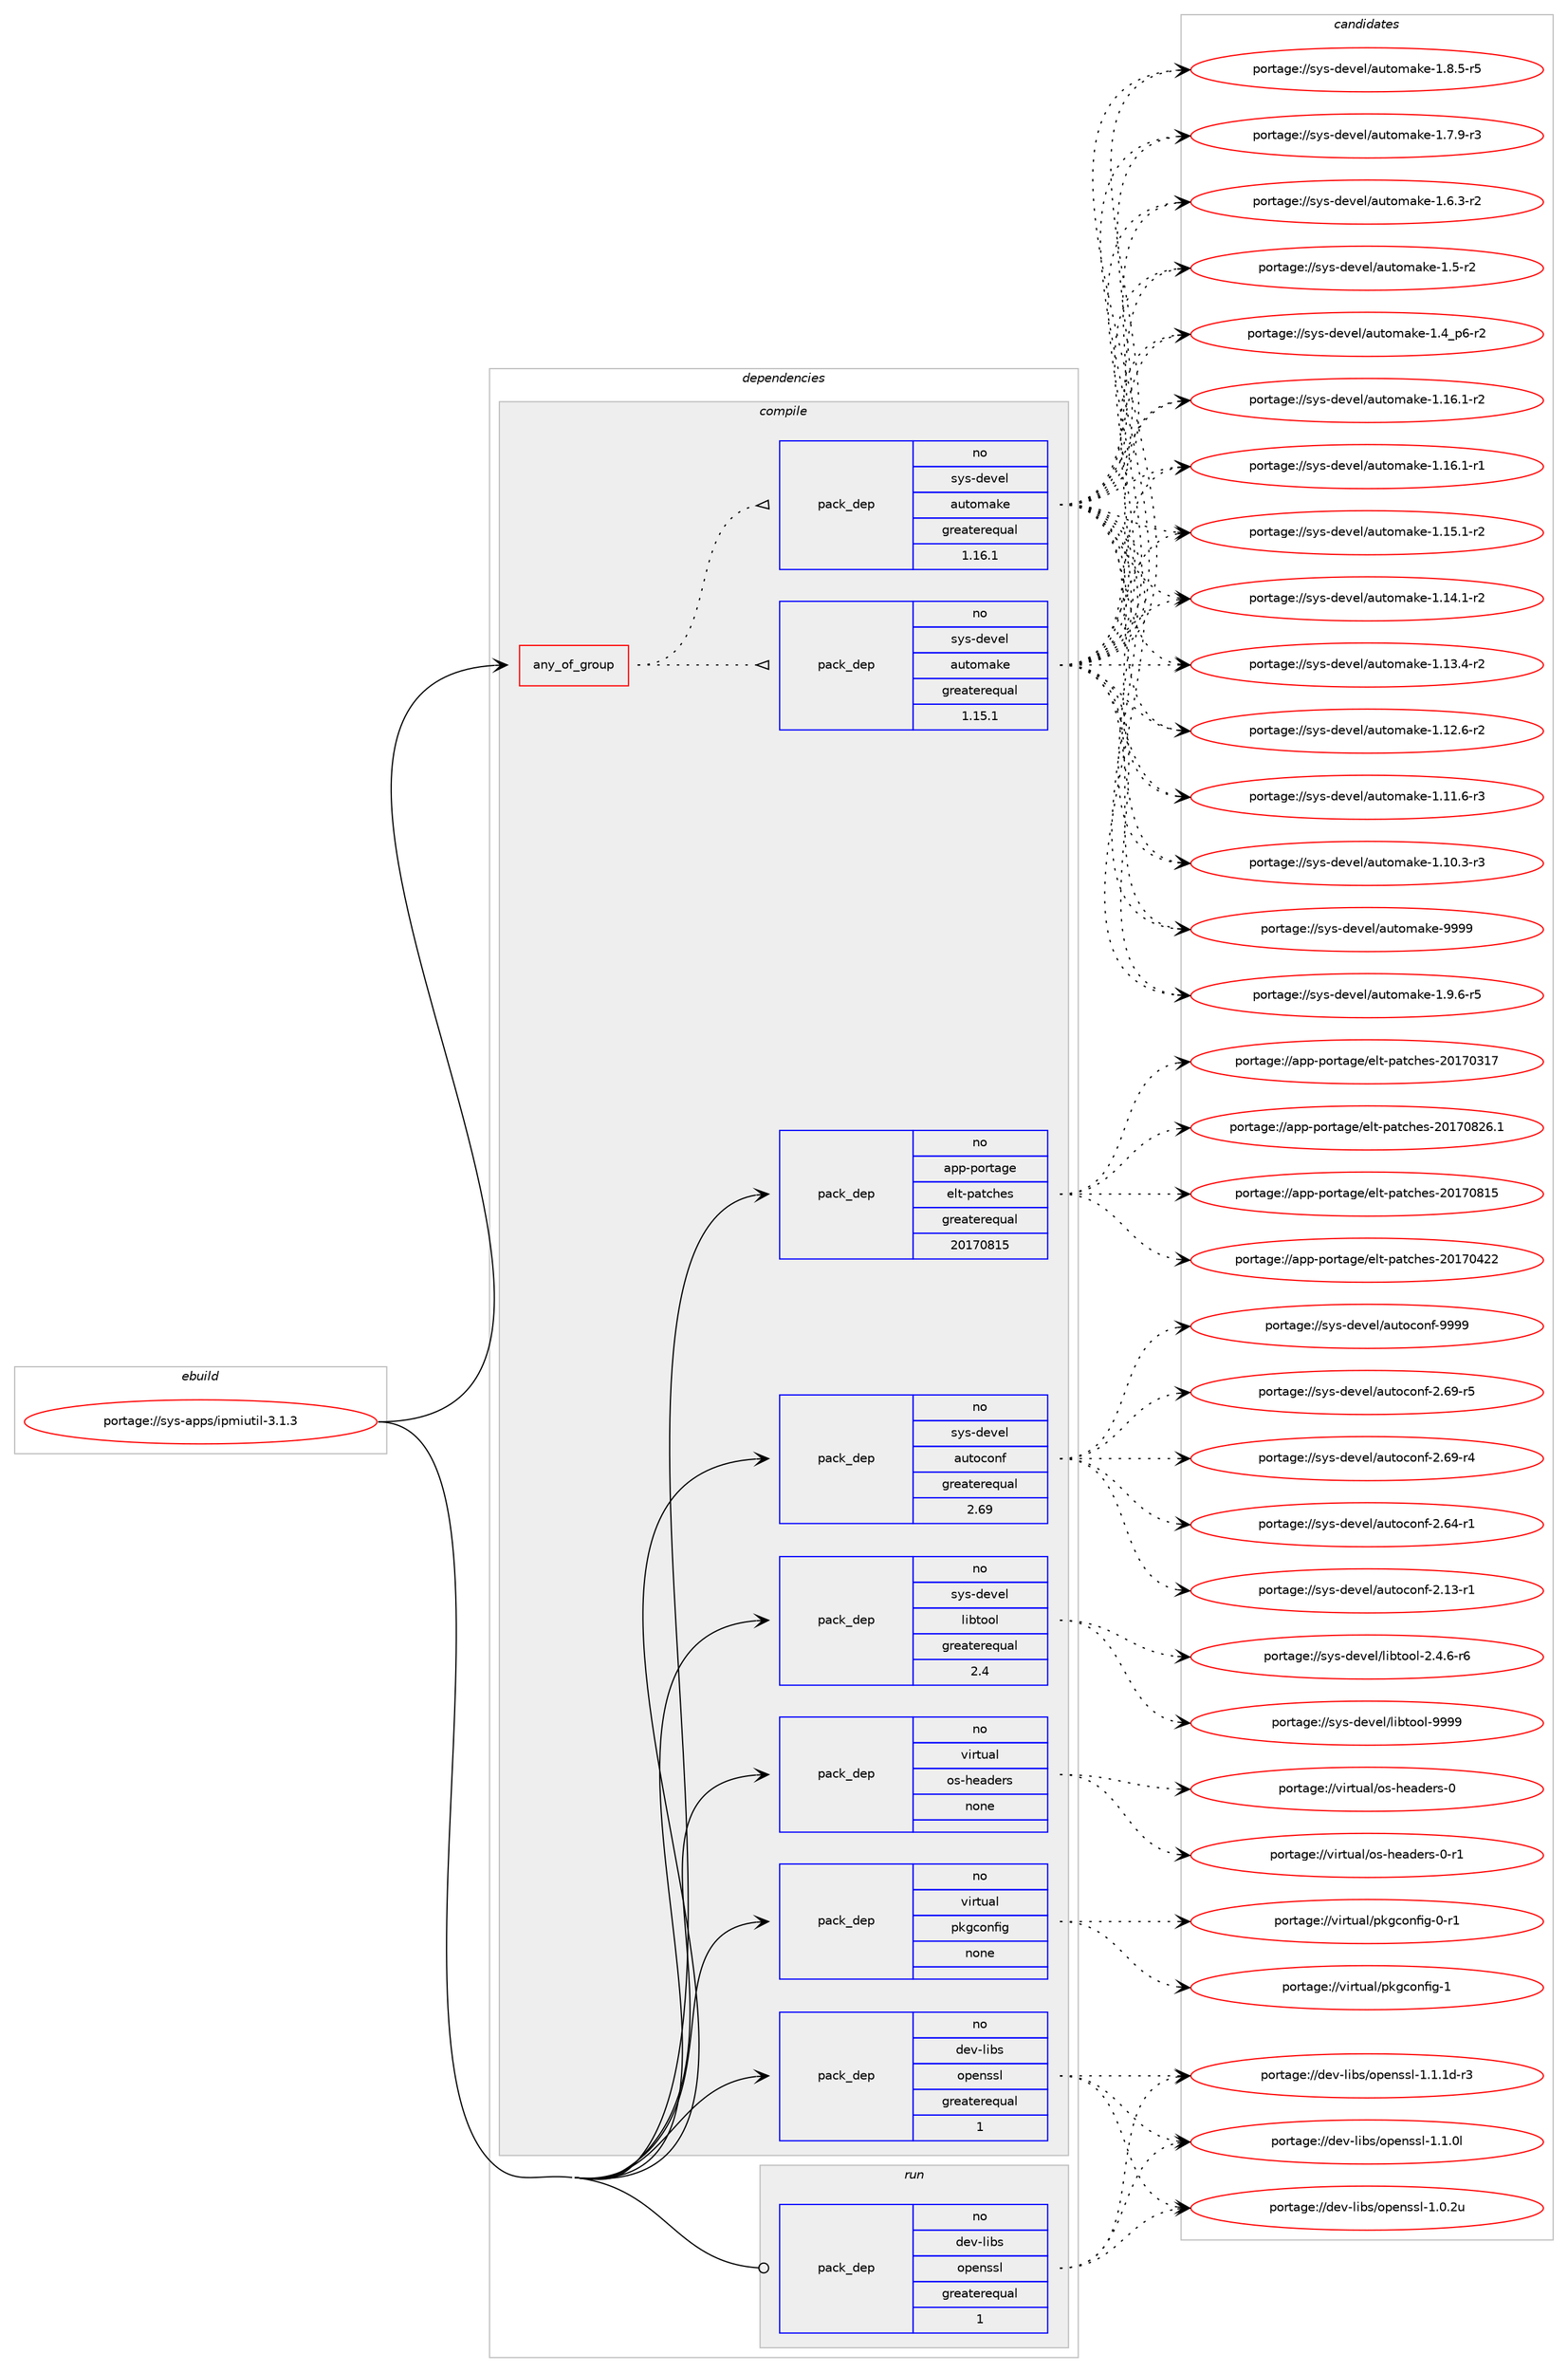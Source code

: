 digraph prolog {

# *************
# Graph options
# *************

newrank=true;
concentrate=true;
compound=true;
graph [rankdir=LR,fontname=Helvetica,fontsize=10,ranksep=1.5];#, ranksep=2.5, nodesep=0.2];
edge  [arrowhead=vee];
node  [fontname=Helvetica,fontsize=10];

# **********
# The ebuild
# **********

subgraph cluster_leftcol {
color=gray;
rank=same;
label=<<i>ebuild</i>>;
id [label="portage://sys-apps/ipmiutil-3.1.3", color=red, width=4, href="../sys-apps/ipmiutil-3.1.3.svg"];
}

# ****************
# The dependencies
# ****************

subgraph cluster_midcol {
color=gray;
label=<<i>dependencies</i>>;
subgraph cluster_compile {
fillcolor="#eeeeee";
style=filled;
label=<<i>compile</i>>;
subgraph any1259 {
dependency67120 [label=<<TABLE BORDER="0" CELLBORDER="1" CELLSPACING="0" CELLPADDING="4"><TR><TD CELLPADDING="10">any_of_group</TD></TR></TABLE>>, shape=none, color=red];subgraph pack51344 {
dependency67121 [label=<<TABLE BORDER="0" CELLBORDER="1" CELLSPACING="0" CELLPADDING="4" WIDTH="220"><TR><TD ROWSPAN="6" CELLPADDING="30">pack_dep</TD></TR><TR><TD WIDTH="110">no</TD></TR><TR><TD>sys-devel</TD></TR><TR><TD>automake</TD></TR><TR><TD>greaterequal</TD></TR><TR><TD>1.16.1</TD></TR></TABLE>>, shape=none, color=blue];
}
dependency67120:e -> dependency67121:w [weight=20,style="dotted",arrowhead="oinv"];
subgraph pack51345 {
dependency67122 [label=<<TABLE BORDER="0" CELLBORDER="1" CELLSPACING="0" CELLPADDING="4" WIDTH="220"><TR><TD ROWSPAN="6" CELLPADDING="30">pack_dep</TD></TR><TR><TD WIDTH="110">no</TD></TR><TR><TD>sys-devel</TD></TR><TR><TD>automake</TD></TR><TR><TD>greaterequal</TD></TR><TR><TD>1.15.1</TD></TR></TABLE>>, shape=none, color=blue];
}
dependency67120:e -> dependency67122:w [weight=20,style="dotted",arrowhead="oinv"];
}
id:e -> dependency67120:w [weight=20,style="solid",arrowhead="vee"];
subgraph pack51346 {
dependency67123 [label=<<TABLE BORDER="0" CELLBORDER="1" CELLSPACING="0" CELLPADDING="4" WIDTH="220"><TR><TD ROWSPAN="6" CELLPADDING="30">pack_dep</TD></TR><TR><TD WIDTH="110">no</TD></TR><TR><TD>app-portage</TD></TR><TR><TD>elt-patches</TD></TR><TR><TD>greaterequal</TD></TR><TR><TD>20170815</TD></TR></TABLE>>, shape=none, color=blue];
}
id:e -> dependency67123:w [weight=20,style="solid",arrowhead="vee"];
subgraph pack51347 {
dependency67124 [label=<<TABLE BORDER="0" CELLBORDER="1" CELLSPACING="0" CELLPADDING="4" WIDTH="220"><TR><TD ROWSPAN="6" CELLPADDING="30">pack_dep</TD></TR><TR><TD WIDTH="110">no</TD></TR><TR><TD>dev-libs</TD></TR><TR><TD>openssl</TD></TR><TR><TD>greaterequal</TD></TR><TR><TD>1</TD></TR></TABLE>>, shape=none, color=blue];
}
id:e -> dependency67124:w [weight=20,style="solid",arrowhead="vee"];
subgraph pack51348 {
dependency67125 [label=<<TABLE BORDER="0" CELLBORDER="1" CELLSPACING="0" CELLPADDING="4" WIDTH="220"><TR><TD ROWSPAN="6" CELLPADDING="30">pack_dep</TD></TR><TR><TD WIDTH="110">no</TD></TR><TR><TD>sys-devel</TD></TR><TR><TD>autoconf</TD></TR><TR><TD>greaterequal</TD></TR><TR><TD>2.69</TD></TR></TABLE>>, shape=none, color=blue];
}
id:e -> dependency67125:w [weight=20,style="solid",arrowhead="vee"];
subgraph pack51349 {
dependency67126 [label=<<TABLE BORDER="0" CELLBORDER="1" CELLSPACING="0" CELLPADDING="4" WIDTH="220"><TR><TD ROWSPAN="6" CELLPADDING="30">pack_dep</TD></TR><TR><TD WIDTH="110">no</TD></TR><TR><TD>sys-devel</TD></TR><TR><TD>libtool</TD></TR><TR><TD>greaterequal</TD></TR><TR><TD>2.4</TD></TR></TABLE>>, shape=none, color=blue];
}
id:e -> dependency67126:w [weight=20,style="solid",arrowhead="vee"];
subgraph pack51350 {
dependency67127 [label=<<TABLE BORDER="0" CELLBORDER="1" CELLSPACING="0" CELLPADDING="4" WIDTH="220"><TR><TD ROWSPAN="6" CELLPADDING="30">pack_dep</TD></TR><TR><TD WIDTH="110">no</TD></TR><TR><TD>virtual</TD></TR><TR><TD>os-headers</TD></TR><TR><TD>none</TD></TR><TR><TD></TD></TR></TABLE>>, shape=none, color=blue];
}
id:e -> dependency67127:w [weight=20,style="solid",arrowhead="vee"];
subgraph pack51351 {
dependency67128 [label=<<TABLE BORDER="0" CELLBORDER="1" CELLSPACING="0" CELLPADDING="4" WIDTH="220"><TR><TD ROWSPAN="6" CELLPADDING="30">pack_dep</TD></TR><TR><TD WIDTH="110">no</TD></TR><TR><TD>virtual</TD></TR><TR><TD>pkgconfig</TD></TR><TR><TD>none</TD></TR><TR><TD></TD></TR></TABLE>>, shape=none, color=blue];
}
id:e -> dependency67128:w [weight=20,style="solid",arrowhead="vee"];
}
subgraph cluster_compileandrun {
fillcolor="#eeeeee";
style=filled;
label=<<i>compile and run</i>>;
}
subgraph cluster_run {
fillcolor="#eeeeee";
style=filled;
label=<<i>run</i>>;
subgraph pack51352 {
dependency67129 [label=<<TABLE BORDER="0" CELLBORDER="1" CELLSPACING="0" CELLPADDING="4" WIDTH="220"><TR><TD ROWSPAN="6" CELLPADDING="30">pack_dep</TD></TR><TR><TD WIDTH="110">no</TD></TR><TR><TD>dev-libs</TD></TR><TR><TD>openssl</TD></TR><TR><TD>greaterequal</TD></TR><TR><TD>1</TD></TR></TABLE>>, shape=none, color=blue];
}
id:e -> dependency67129:w [weight=20,style="solid",arrowhead="odot"];
}
}

# **************
# The candidates
# **************

subgraph cluster_choices {
rank=same;
color=gray;
label=<<i>candidates</i>>;

subgraph choice51344 {
color=black;
nodesep=1;
choice115121115451001011181011084797117116111109971071014557575757 [label="portage://sys-devel/automake-9999", color=red, width=4,href="../sys-devel/automake-9999.svg"];
choice115121115451001011181011084797117116111109971071014549465746544511453 [label="portage://sys-devel/automake-1.9.6-r5", color=red, width=4,href="../sys-devel/automake-1.9.6-r5.svg"];
choice115121115451001011181011084797117116111109971071014549465646534511453 [label="portage://sys-devel/automake-1.8.5-r5", color=red, width=4,href="../sys-devel/automake-1.8.5-r5.svg"];
choice115121115451001011181011084797117116111109971071014549465546574511451 [label="portage://sys-devel/automake-1.7.9-r3", color=red, width=4,href="../sys-devel/automake-1.7.9-r3.svg"];
choice115121115451001011181011084797117116111109971071014549465446514511450 [label="portage://sys-devel/automake-1.6.3-r2", color=red, width=4,href="../sys-devel/automake-1.6.3-r2.svg"];
choice11512111545100101118101108479711711611110997107101454946534511450 [label="portage://sys-devel/automake-1.5-r2", color=red, width=4,href="../sys-devel/automake-1.5-r2.svg"];
choice115121115451001011181011084797117116111109971071014549465295112544511450 [label="portage://sys-devel/automake-1.4_p6-r2", color=red, width=4,href="../sys-devel/automake-1.4_p6-r2.svg"];
choice11512111545100101118101108479711711611110997107101454946495446494511450 [label="portage://sys-devel/automake-1.16.1-r2", color=red, width=4,href="../sys-devel/automake-1.16.1-r2.svg"];
choice11512111545100101118101108479711711611110997107101454946495446494511449 [label="portage://sys-devel/automake-1.16.1-r1", color=red, width=4,href="../sys-devel/automake-1.16.1-r1.svg"];
choice11512111545100101118101108479711711611110997107101454946495346494511450 [label="portage://sys-devel/automake-1.15.1-r2", color=red, width=4,href="../sys-devel/automake-1.15.1-r2.svg"];
choice11512111545100101118101108479711711611110997107101454946495246494511450 [label="portage://sys-devel/automake-1.14.1-r2", color=red, width=4,href="../sys-devel/automake-1.14.1-r2.svg"];
choice11512111545100101118101108479711711611110997107101454946495146524511450 [label="portage://sys-devel/automake-1.13.4-r2", color=red, width=4,href="../sys-devel/automake-1.13.4-r2.svg"];
choice11512111545100101118101108479711711611110997107101454946495046544511450 [label="portage://sys-devel/automake-1.12.6-r2", color=red, width=4,href="../sys-devel/automake-1.12.6-r2.svg"];
choice11512111545100101118101108479711711611110997107101454946494946544511451 [label="portage://sys-devel/automake-1.11.6-r3", color=red, width=4,href="../sys-devel/automake-1.11.6-r3.svg"];
choice11512111545100101118101108479711711611110997107101454946494846514511451 [label="portage://sys-devel/automake-1.10.3-r3", color=red, width=4,href="../sys-devel/automake-1.10.3-r3.svg"];
dependency67121:e -> choice115121115451001011181011084797117116111109971071014557575757:w [style=dotted,weight="100"];
dependency67121:e -> choice115121115451001011181011084797117116111109971071014549465746544511453:w [style=dotted,weight="100"];
dependency67121:e -> choice115121115451001011181011084797117116111109971071014549465646534511453:w [style=dotted,weight="100"];
dependency67121:e -> choice115121115451001011181011084797117116111109971071014549465546574511451:w [style=dotted,weight="100"];
dependency67121:e -> choice115121115451001011181011084797117116111109971071014549465446514511450:w [style=dotted,weight="100"];
dependency67121:e -> choice11512111545100101118101108479711711611110997107101454946534511450:w [style=dotted,weight="100"];
dependency67121:e -> choice115121115451001011181011084797117116111109971071014549465295112544511450:w [style=dotted,weight="100"];
dependency67121:e -> choice11512111545100101118101108479711711611110997107101454946495446494511450:w [style=dotted,weight="100"];
dependency67121:e -> choice11512111545100101118101108479711711611110997107101454946495446494511449:w [style=dotted,weight="100"];
dependency67121:e -> choice11512111545100101118101108479711711611110997107101454946495346494511450:w [style=dotted,weight="100"];
dependency67121:e -> choice11512111545100101118101108479711711611110997107101454946495246494511450:w [style=dotted,weight="100"];
dependency67121:e -> choice11512111545100101118101108479711711611110997107101454946495146524511450:w [style=dotted,weight="100"];
dependency67121:e -> choice11512111545100101118101108479711711611110997107101454946495046544511450:w [style=dotted,weight="100"];
dependency67121:e -> choice11512111545100101118101108479711711611110997107101454946494946544511451:w [style=dotted,weight="100"];
dependency67121:e -> choice11512111545100101118101108479711711611110997107101454946494846514511451:w [style=dotted,weight="100"];
}
subgraph choice51345 {
color=black;
nodesep=1;
choice115121115451001011181011084797117116111109971071014557575757 [label="portage://sys-devel/automake-9999", color=red, width=4,href="../sys-devel/automake-9999.svg"];
choice115121115451001011181011084797117116111109971071014549465746544511453 [label="portage://sys-devel/automake-1.9.6-r5", color=red, width=4,href="../sys-devel/automake-1.9.6-r5.svg"];
choice115121115451001011181011084797117116111109971071014549465646534511453 [label="portage://sys-devel/automake-1.8.5-r5", color=red, width=4,href="../sys-devel/automake-1.8.5-r5.svg"];
choice115121115451001011181011084797117116111109971071014549465546574511451 [label="portage://sys-devel/automake-1.7.9-r3", color=red, width=4,href="../sys-devel/automake-1.7.9-r3.svg"];
choice115121115451001011181011084797117116111109971071014549465446514511450 [label="portage://sys-devel/automake-1.6.3-r2", color=red, width=4,href="../sys-devel/automake-1.6.3-r2.svg"];
choice11512111545100101118101108479711711611110997107101454946534511450 [label="portage://sys-devel/automake-1.5-r2", color=red, width=4,href="../sys-devel/automake-1.5-r2.svg"];
choice115121115451001011181011084797117116111109971071014549465295112544511450 [label="portage://sys-devel/automake-1.4_p6-r2", color=red, width=4,href="../sys-devel/automake-1.4_p6-r2.svg"];
choice11512111545100101118101108479711711611110997107101454946495446494511450 [label="portage://sys-devel/automake-1.16.1-r2", color=red, width=4,href="../sys-devel/automake-1.16.1-r2.svg"];
choice11512111545100101118101108479711711611110997107101454946495446494511449 [label="portage://sys-devel/automake-1.16.1-r1", color=red, width=4,href="../sys-devel/automake-1.16.1-r1.svg"];
choice11512111545100101118101108479711711611110997107101454946495346494511450 [label="portage://sys-devel/automake-1.15.1-r2", color=red, width=4,href="../sys-devel/automake-1.15.1-r2.svg"];
choice11512111545100101118101108479711711611110997107101454946495246494511450 [label="portage://sys-devel/automake-1.14.1-r2", color=red, width=4,href="../sys-devel/automake-1.14.1-r2.svg"];
choice11512111545100101118101108479711711611110997107101454946495146524511450 [label="portage://sys-devel/automake-1.13.4-r2", color=red, width=4,href="../sys-devel/automake-1.13.4-r2.svg"];
choice11512111545100101118101108479711711611110997107101454946495046544511450 [label="portage://sys-devel/automake-1.12.6-r2", color=red, width=4,href="../sys-devel/automake-1.12.6-r2.svg"];
choice11512111545100101118101108479711711611110997107101454946494946544511451 [label="portage://sys-devel/automake-1.11.6-r3", color=red, width=4,href="../sys-devel/automake-1.11.6-r3.svg"];
choice11512111545100101118101108479711711611110997107101454946494846514511451 [label="portage://sys-devel/automake-1.10.3-r3", color=red, width=4,href="../sys-devel/automake-1.10.3-r3.svg"];
dependency67122:e -> choice115121115451001011181011084797117116111109971071014557575757:w [style=dotted,weight="100"];
dependency67122:e -> choice115121115451001011181011084797117116111109971071014549465746544511453:w [style=dotted,weight="100"];
dependency67122:e -> choice115121115451001011181011084797117116111109971071014549465646534511453:w [style=dotted,weight="100"];
dependency67122:e -> choice115121115451001011181011084797117116111109971071014549465546574511451:w [style=dotted,weight="100"];
dependency67122:e -> choice115121115451001011181011084797117116111109971071014549465446514511450:w [style=dotted,weight="100"];
dependency67122:e -> choice11512111545100101118101108479711711611110997107101454946534511450:w [style=dotted,weight="100"];
dependency67122:e -> choice115121115451001011181011084797117116111109971071014549465295112544511450:w [style=dotted,weight="100"];
dependency67122:e -> choice11512111545100101118101108479711711611110997107101454946495446494511450:w [style=dotted,weight="100"];
dependency67122:e -> choice11512111545100101118101108479711711611110997107101454946495446494511449:w [style=dotted,weight="100"];
dependency67122:e -> choice11512111545100101118101108479711711611110997107101454946495346494511450:w [style=dotted,weight="100"];
dependency67122:e -> choice11512111545100101118101108479711711611110997107101454946495246494511450:w [style=dotted,weight="100"];
dependency67122:e -> choice11512111545100101118101108479711711611110997107101454946495146524511450:w [style=dotted,weight="100"];
dependency67122:e -> choice11512111545100101118101108479711711611110997107101454946495046544511450:w [style=dotted,weight="100"];
dependency67122:e -> choice11512111545100101118101108479711711611110997107101454946494946544511451:w [style=dotted,weight="100"];
dependency67122:e -> choice11512111545100101118101108479711711611110997107101454946494846514511451:w [style=dotted,weight="100"];
}
subgraph choice51346 {
color=black;
nodesep=1;
choice971121124511211111411697103101471011081164511297116991041011154550484955485650544649 [label="portage://app-portage/elt-patches-20170826.1", color=red, width=4,href="../app-portage/elt-patches-20170826.1.svg"];
choice97112112451121111141169710310147101108116451129711699104101115455048495548564953 [label="portage://app-portage/elt-patches-20170815", color=red, width=4,href="../app-portage/elt-patches-20170815.svg"];
choice97112112451121111141169710310147101108116451129711699104101115455048495548525050 [label="portage://app-portage/elt-patches-20170422", color=red, width=4,href="../app-portage/elt-patches-20170422.svg"];
choice97112112451121111141169710310147101108116451129711699104101115455048495548514955 [label="portage://app-portage/elt-patches-20170317", color=red, width=4,href="../app-portage/elt-patches-20170317.svg"];
dependency67123:e -> choice971121124511211111411697103101471011081164511297116991041011154550484955485650544649:w [style=dotted,weight="100"];
dependency67123:e -> choice97112112451121111141169710310147101108116451129711699104101115455048495548564953:w [style=dotted,weight="100"];
dependency67123:e -> choice97112112451121111141169710310147101108116451129711699104101115455048495548525050:w [style=dotted,weight="100"];
dependency67123:e -> choice97112112451121111141169710310147101108116451129711699104101115455048495548514955:w [style=dotted,weight="100"];
}
subgraph choice51347 {
color=black;
nodesep=1;
choice1001011184510810598115471111121011101151151084549464946491004511451 [label="portage://dev-libs/openssl-1.1.1d-r3", color=red, width=4,href="../dev-libs/openssl-1.1.1d-r3.svg"];
choice100101118451081059811547111112101110115115108454946494648108 [label="portage://dev-libs/openssl-1.1.0l", color=red, width=4,href="../dev-libs/openssl-1.1.0l.svg"];
choice100101118451081059811547111112101110115115108454946484650117 [label="portage://dev-libs/openssl-1.0.2u", color=red, width=4,href="../dev-libs/openssl-1.0.2u.svg"];
dependency67124:e -> choice1001011184510810598115471111121011101151151084549464946491004511451:w [style=dotted,weight="100"];
dependency67124:e -> choice100101118451081059811547111112101110115115108454946494648108:w [style=dotted,weight="100"];
dependency67124:e -> choice100101118451081059811547111112101110115115108454946484650117:w [style=dotted,weight="100"];
}
subgraph choice51348 {
color=black;
nodesep=1;
choice115121115451001011181011084797117116111991111101024557575757 [label="portage://sys-devel/autoconf-9999", color=red, width=4,href="../sys-devel/autoconf-9999.svg"];
choice1151211154510010111810110847971171161119911111010245504654574511453 [label="portage://sys-devel/autoconf-2.69-r5", color=red, width=4,href="../sys-devel/autoconf-2.69-r5.svg"];
choice1151211154510010111810110847971171161119911111010245504654574511452 [label="portage://sys-devel/autoconf-2.69-r4", color=red, width=4,href="../sys-devel/autoconf-2.69-r4.svg"];
choice1151211154510010111810110847971171161119911111010245504654524511449 [label="portage://sys-devel/autoconf-2.64-r1", color=red, width=4,href="../sys-devel/autoconf-2.64-r1.svg"];
choice1151211154510010111810110847971171161119911111010245504649514511449 [label="portage://sys-devel/autoconf-2.13-r1", color=red, width=4,href="../sys-devel/autoconf-2.13-r1.svg"];
dependency67125:e -> choice115121115451001011181011084797117116111991111101024557575757:w [style=dotted,weight="100"];
dependency67125:e -> choice1151211154510010111810110847971171161119911111010245504654574511453:w [style=dotted,weight="100"];
dependency67125:e -> choice1151211154510010111810110847971171161119911111010245504654574511452:w [style=dotted,weight="100"];
dependency67125:e -> choice1151211154510010111810110847971171161119911111010245504654524511449:w [style=dotted,weight="100"];
dependency67125:e -> choice1151211154510010111810110847971171161119911111010245504649514511449:w [style=dotted,weight="100"];
}
subgraph choice51349 {
color=black;
nodesep=1;
choice1151211154510010111810110847108105981161111111084557575757 [label="portage://sys-devel/libtool-9999", color=red, width=4,href="../sys-devel/libtool-9999.svg"];
choice1151211154510010111810110847108105981161111111084550465246544511454 [label="portage://sys-devel/libtool-2.4.6-r6", color=red, width=4,href="../sys-devel/libtool-2.4.6-r6.svg"];
dependency67126:e -> choice1151211154510010111810110847108105981161111111084557575757:w [style=dotted,weight="100"];
dependency67126:e -> choice1151211154510010111810110847108105981161111111084550465246544511454:w [style=dotted,weight="100"];
}
subgraph choice51350 {
color=black;
nodesep=1;
choice1181051141161179710847111115451041019710010111411545484511449 [label="portage://virtual/os-headers-0-r1", color=red, width=4,href="../virtual/os-headers-0-r1.svg"];
choice118105114116117971084711111545104101971001011141154548 [label="portage://virtual/os-headers-0", color=red, width=4,href="../virtual/os-headers-0.svg"];
dependency67127:e -> choice1181051141161179710847111115451041019710010111411545484511449:w [style=dotted,weight="100"];
dependency67127:e -> choice118105114116117971084711111545104101971001011141154548:w [style=dotted,weight="100"];
}
subgraph choice51351 {
color=black;
nodesep=1;
choice1181051141161179710847112107103991111101021051034549 [label="portage://virtual/pkgconfig-1", color=red, width=4,href="../virtual/pkgconfig-1.svg"];
choice11810511411611797108471121071039911111010210510345484511449 [label="portage://virtual/pkgconfig-0-r1", color=red, width=4,href="../virtual/pkgconfig-0-r1.svg"];
dependency67128:e -> choice1181051141161179710847112107103991111101021051034549:w [style=dotted,weight="100"];
dependency67128:e -> choice11810511411611797108471121071039911111010210510345484511449:w [style=dotted,weight="100"];
}
subgraph choice51352 {
color=black;
nodesep=1;
choice1001011184510810598115471111121011101151151084549464946491004511451 [label="portage://dev-libs/openssl-1.1.1d-r3", color=red, width=4,href="../dev-libs/openssl-1.1.1d-r3.svg"];
choice100101118451081059811547111112101110115115108454946494648108 [label="portage://dev-libs/openssl-1.1.0l", color=red, width=4,href="../dev-libs/openssl-1.1.0l.svg"];
choice100101118451081059811547111112101110115115108454946484650117 [label="portage://dev-libs/openssl-1.0.2u", color=red, width=4,href="../dev-libs/openssl-1.0.2u.svg"];
dependency67129:e -> choice1001011184510810598115471111121011101151151084549464946491004511451:w [style=dotted,weight="100"];
dependency67129:e -> choice100101118451081059811547111112101110115115108454946494648108:w [style=dotted,weight="100"];
dependency67129:e -> choice100101118451081059811547111112101110115115108454946484650117:w [style=dotted,weight="100"];
}
}

}
